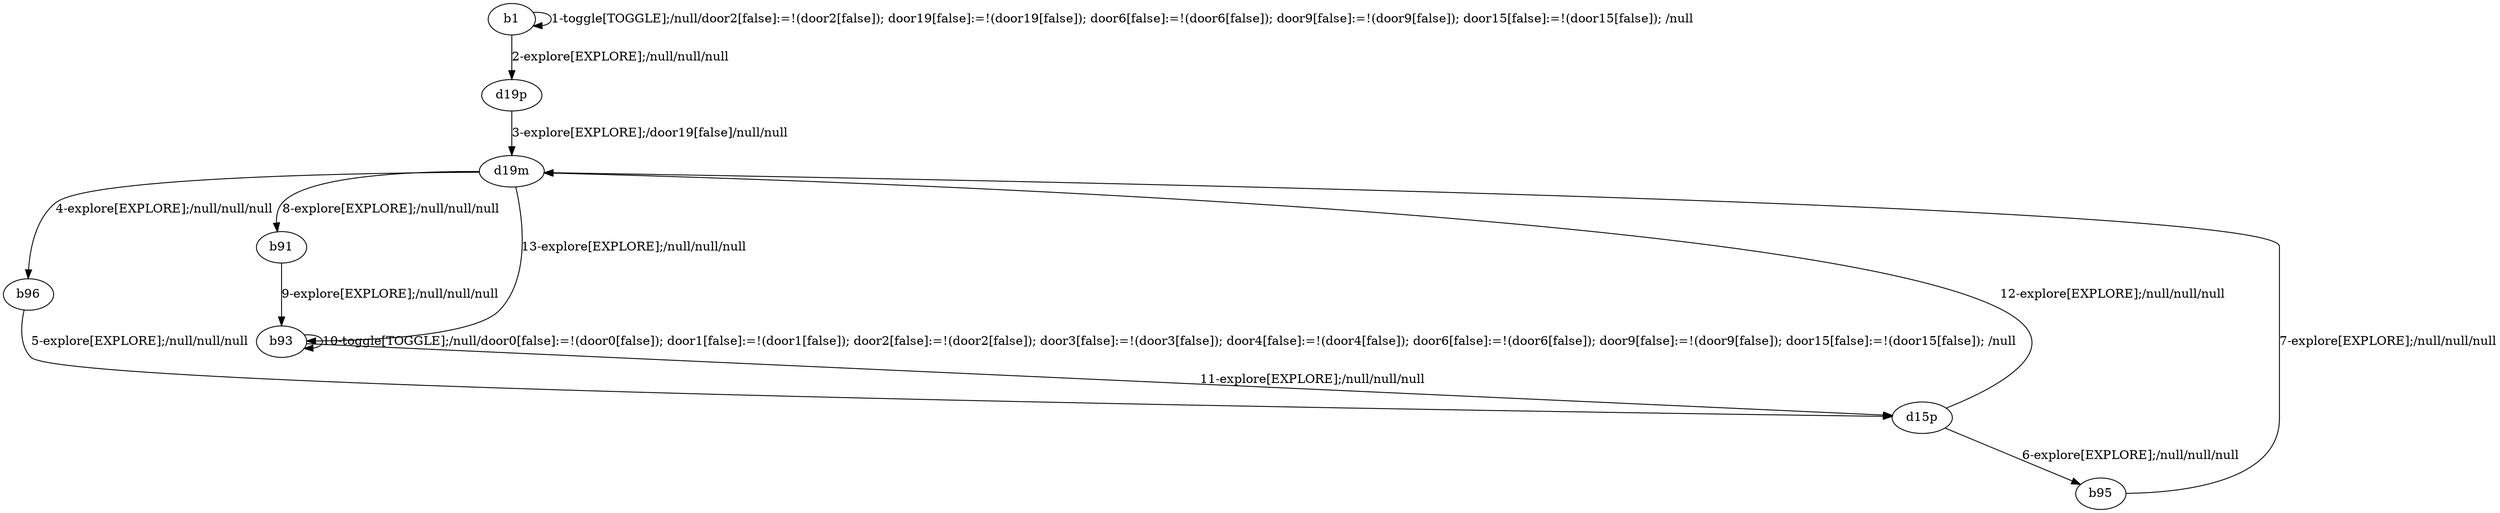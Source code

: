 # Total number of goals covered by this test: 2
# d19m --> b93
# d15p --> d19m

digraph g {
"b1" -> "b1" [label = "1-toggle[TOGGLE];/null/door2[false]:=!(door2[false]); door19[false]:=!(door19[false]); door6[false]:=!(door6[false]); door9[false]:=!(door9[false]); door15[false]:=!(door15[false]); /null"];
"b1" -> "d19p" [label = "2-explore[EXPLORE];/null/null/null"];
"d19p" -> "d19m" [label = "3-explore[EXPLORE];/door19[false]/null/null"];
"d19m" -> "b96" [label = "4-explore[EXPLORE];/null/null/null"];
"b96" -> "d15p" [label = "5-explore[EXPLORE];/null/null/null"];
"d15p" -> "b95" [label = "6-explore[EXPLORE];/null/null/null"];
"b95" -> "d19m" [label = "7-explore[EXPLORE];/null/null/null"];
"d19m" -> "b91" [label = "8-explore[EXPLORE];/null/null/null"];
"b91" -> "b93" [label = "9-explore[EXPLORE];/null/null/null"];
"b93" -> "b93" [label = "10-toggle[TOGGLE];/null/door0[false]:=!(door0[false]); door1[false]:=!(door1[false]); door2[false]:=!(door2[false]); door3[false]:=!(door3[false]); door4[false]:=!(door4[false]); door6[false]:=!(door6[false]); door9[false]:=!(door9[false]); door15[false]:=!(door15[false]); /null"];
"b93" -> "d15p" [label = "11-explore[EXPLORE];/null/null/null"];
"d15p" -> "d19m" [label = "12-explore[EXPLORE];/null/null/null"];
"d19m" -> "b93" [label = "13-explore[EXPLORE];/null/null/null"];
}